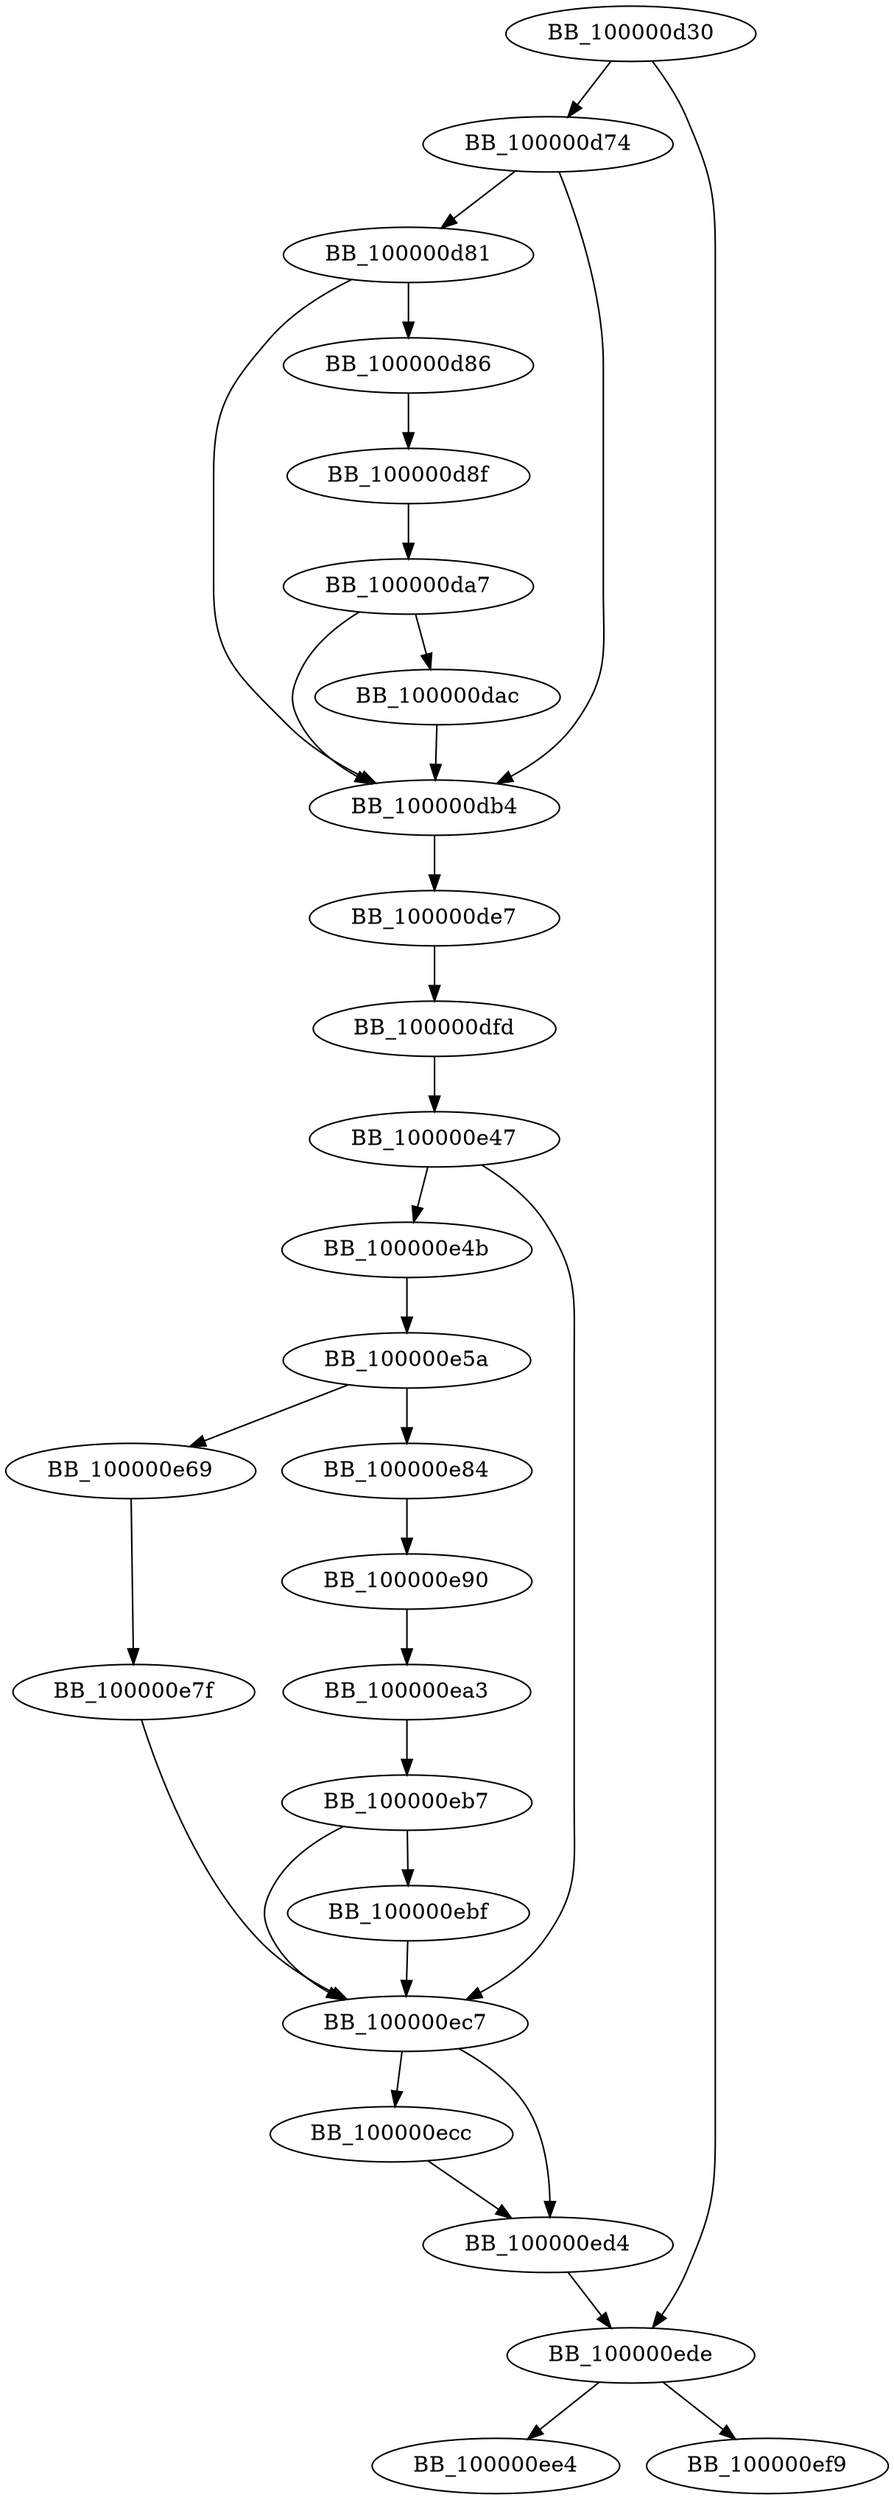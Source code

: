 DiGraph __ZN6AES2565cryptESt6vectorIhSaIhEERS2_S2_bb{
BB_100000d30->BB_100000d74
BB_100000d30->BB_100000ede
BB_100000d74->BB_100000d81
BB_100000d74->BB_100000db4
BB_100000d81->BB_100000d86
BB_100000d81->BB_100000db4
BB_100000d86->BB_100000d8f
BB_100000d8f->BB_100000da7
BB_100000da7->BB_100000dac
BB_100000da7->BB_100000db4
BB_100000dac->BB_100000db4
BB_100000db4->BB_100000de7
BB_100000de7->BB_100000dfd
BB_100000dfd->BB_100000e47
BB_100000e47->BB_100000e4b
BB_100000e47->BB_100000ec7
BB_100000e4b->BB_100000e5a
BB_100000e5a->BB_100000e69
BB_100000e5a->BB_100000e84
BB_100000e69->BB_100000e7f
BB_100000e7f->BB_100000ec7
BB_100000e84->BB_100000e90
BB_100000e90->BB_100000ea3
BB_100000ea3->BB_100000eb7
BB_100000eb7->BB_100000ebf
BB_100000eb7->BB_100000ec7
BB_100000ebf->BB_100000ec7
BB_100000ec7->BB_100000ecc
BB_100000ec7->BB_100000ed4
BB_100000ecc->BB_100000ed4
BB_100000ed4->BB_100000ede
BB_100000ede->BB_100000ee4
BB_100000ede->BB_100000ef9
}
